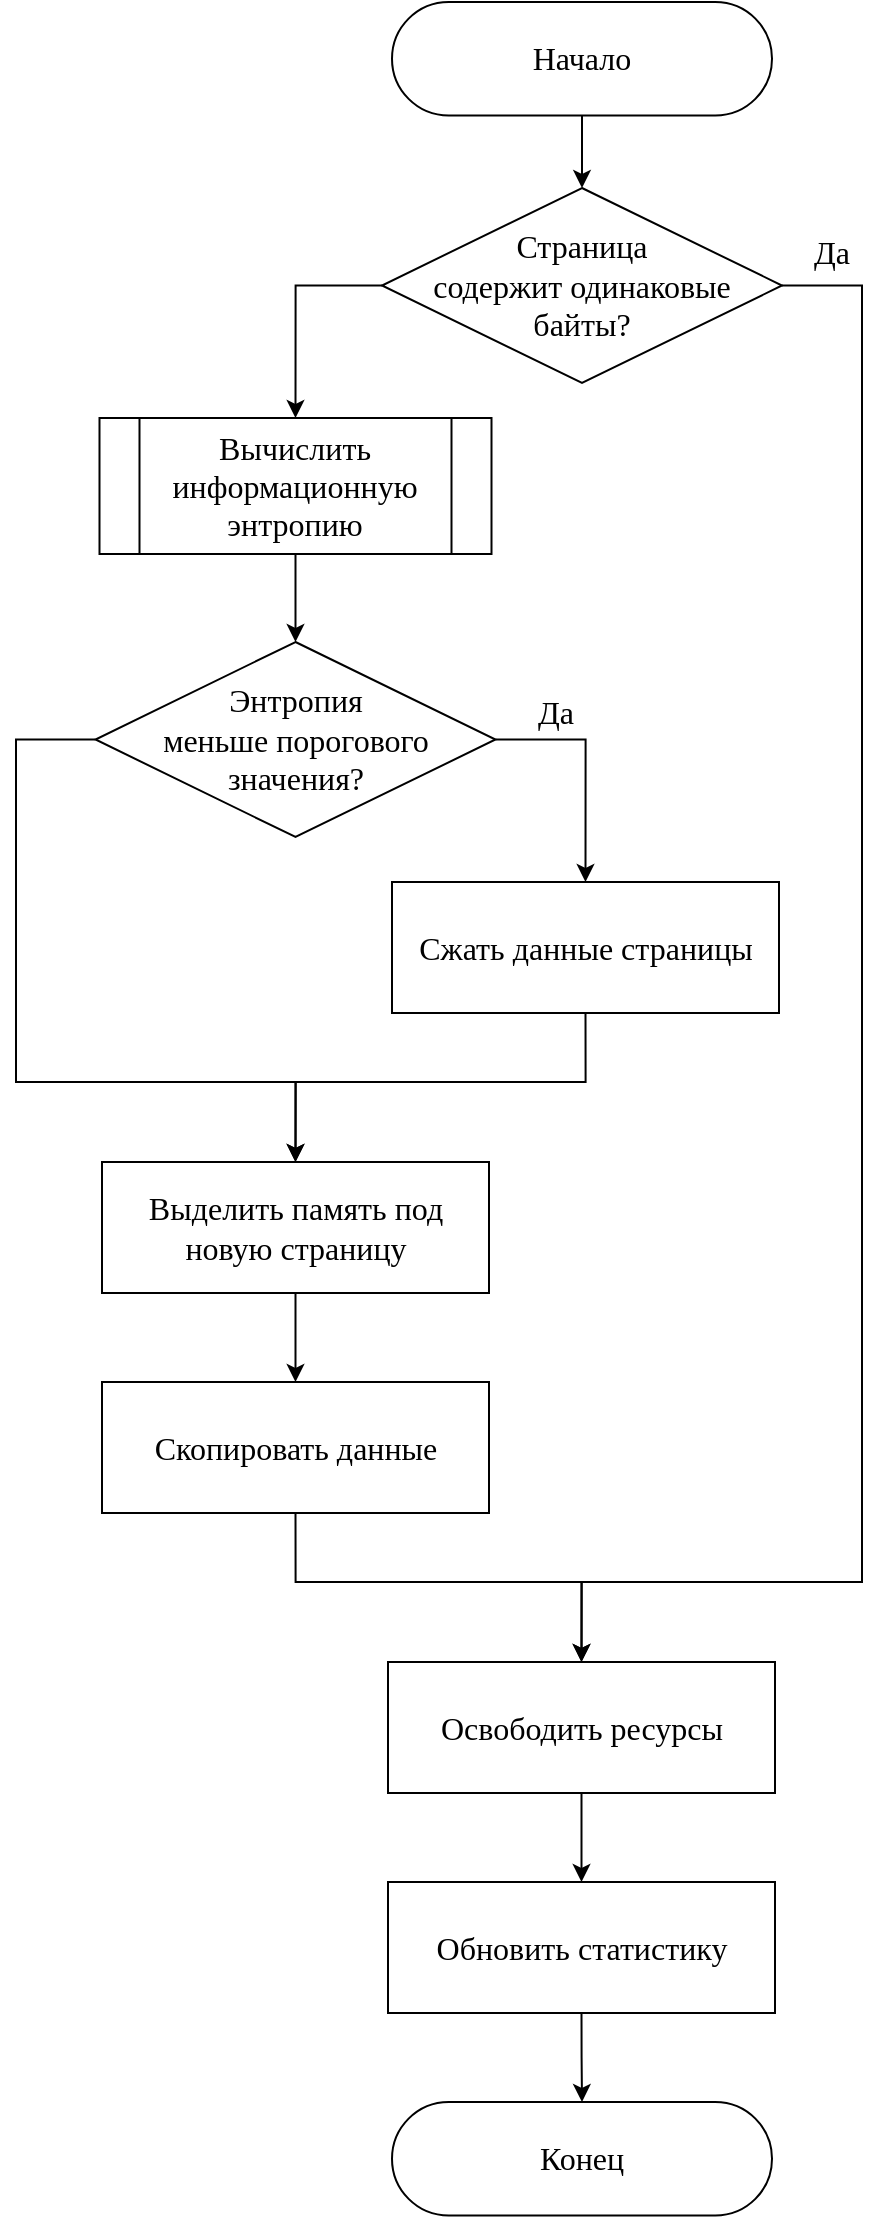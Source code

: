 <mxfile version="21.3.7" type="device">
  <diagram name="Страница 1" id="drbgNIhRsIZfvvH7Flp7">
    <mxGraphModel dx="978" dy="591" grid="1" gridSize="10" guides="1" tooltips="1" connect="1" arrows="1" fold="1" page="1" pageScale="1" pageWidth="500" pageHeight="1150" math="1" shadow="0">
      <root>
        <mxCell id="0" />
        <mxCell id="1" parent="0" />
        <mxCell id="Bq6Qj0JvVO3T5PzDjr1r-33" style="edgeStyle=orthogonalEdgeStyle;rounded=0;orthogonalLoop=1;jettySize=auto;html=1;exitX=0.5;exitY=1;exitDx=0;exitDy=0;entryX=0.5;entryY=0;entryDx=0;entryDy=0;" parent="1" source="Bq6Qj0JvVO3T5PzDjr1r-2" target="Bq6Qj0JvVO3T5PzDjr1r-25" edge="1">
          <mxGeometry relative="1" as="geometry" />
        </mxCell>
        <mxCell id="Bq6Qj0JvVO3T5PzDjr1r-2" value="&lt;font style=&quot;font-size: 16px;&quot;&gt;Начало&lt;/font&gt;" style="rounded=1;whiteSpace=wrap;html=1;arcSize=50;fontSize=14;fontFamily=Times New Roman;" parent="1" vertex="1">
          <mxGeometry x="219" y="22" width="190" height="56.75" as="geometry" />
        </mxCell>
        <mxCell id="Bq6Qj0JvVO3T5PzDjr1r-18" value="&lt;font style=&quot;font-size: 16px;&quot;&gt;Конец&lt;/font&gt;" style="rounded=1;whiteSpace=wrap;html=1;arcSize=50;fontSize=14;fontFamily=Times New Roman;" parent="1" vertex="1">
          <mxGeometry x="219" y="1072" width="190" height="56.75" as="geometry" />
        </mxCell>
        <mxCell id="Bq6Qj0JvVO3T5PzDjr1r-44" style="edgeStyle=orthogonalEdgeStyle;rounded=0;orthogonalLoop=1;jettySize=auto;html=1;exitX=1;exitY=0.5;exitDx=0;exitDy=0;entryX=0.5;entryY=0;entryDx=0;entryDy=0;" parent="1" source="Bq6Qj0JvVO3T5PzDjr1r-25" target="Bq6Qj0JvVO3T5PzDjr1r-26" edge="1">
          <mxGeometry relative="1" as="geometry">
            <mxPoint x="312" y="832" as="targetPoint" />
            <Array as="points">
              <mxPoint x="454" y="164" />
              <mxPoint x="454" y="812" />
              <mxPoint x="314" y="812" />
            </Array>
          </mxGeometry>
        </mxCell>
        <mxCell id="PEugQGqrIHdJBbAijHdi-2" style="edgeStyle=orthogonalEdgeStyle;rounded=0;orthogonalLoop=1;jettySize=auto;html=1;exitX=0;exitY=0.5;exitDx=0;exitDy=0;entryX=0.5;entryY=0;entryDx=0;entryDy=0;" parent="1" source="Bq6Qj0JvVO3T5PzDjr1r-25" target="PEugQGqrIHdJBbAijHdi-1" edge="1">
          <mxGeometry relative="1" as="geometry" />
        </mxCell>
        <mxCell id="Bq6Qj0JvVO3T5PzDjr1r-25" value="&lt;font style=&quot;font-size: 16px;&quot;&gt;Страница &lt;br&gt;содержит одинаковые байты?&lt;/font&gt;" style="rhombus;whiteSpace=wrap;html=1;fontSize=14;fontFamily=Times New Roman;" parent="1" vertex="1">
          <mxGeometry x="214" y="115" width="200" height="97.5" as="geometry" />
        </mxCell>
        <mxCell id="Bq6Qj0JvVO3T5PzDjr1r-34" style="edgeStyle=orthogonalEdgeStyle;rounded=0;orthogonalLoop=1;jettySize=auto;html=1;exitX=0.5;exitY=1;exitDx=0;exitDy=0;entryX=0.5;entryY=0;entryDx=0;entryDy=0;" parent="1" source="Bq6Qj0JvVO3T5PzDjr1r-26" target="Bq6Qj0JvVO3T5PzDjr1r-27" edge="1">
          <mxGeometry relative="1" as="geometry" />
        </mxCell>
        <mxCell id="Bq6Qj0JvVO3T5PzDjr1r-26" value="&lt;span style=&quot;font-size: 16px;&quot;&gt;Освободить ресурсы&lt;/span&gt;" style="shape=process;whiteSpace=wrap;html=1;backgroundOutline=1;fontSize=14;size=0;fontFamily=Times New Roman;" parent="1" vertex="1">
          <mxGeometry x="217" y="852" width="193.5" height="65.5" as="geometry" />
        </mxCell>
        <mxCell id="Bq6Qj0JvVO3T5PzDjr1r-48" style="edgeStyle=orthogonalEdgeStyle;rounded=0;orthogonalLoop=1;jettySize=auto;html=1;exitX=0.5;exitY=1;exitDx=0;exitDy=0;entryX=0.5;entryY=0;entryDx=0;entryDy=0;" parent="1" source="Bq6Qj0JvVO3T5PzDjr1r-27" target="Bq6Qj0JvVO3T5PzDjr1r-18" edge="1">
          <mxGeometry relative="1" as="geometry" />
        </mxCell>
        <mxCell id="Bq6Qj0JvVO3T5PzDjr1r-27" value="&lt;span style=&quot;font-size: 16px;&quot;&gt;Обновить статистику&lt;/span&gt;" style="shape=process;whiteSpace=wrap;html=1;backgroundOutline=1;fontSize=14;size=0;fontFamily=Times New Roman;" parent="1" vertex="1">
          <mxGeometry x="217" y="962" width="193.5" height="65.5" as="geometry" />
        </mxCell>
        <mxCell id="Bq6Qj0JvVO3T5PzDjr1r-45" style="edgeStyle=orthogonalEdgeStyle;rounded=0;orthogonalLoop=1;jettySize=auto;html=1;exitX=0.5;exitY=1;exitDx=0;exitDy=0;entryX=0.5;entryY=0;entryDx=0;entryDy=0;" parent="1" source="Bq6Qj0JvVO3T5PzDjr1r-28" target="Bq6Qj0JvVO3T5PzDjr1r-26" edge="1">
          <mxGeometry relative="1" as="geometry">
            <Array as="points">
              <mxPoint x="171" y="812" />
              <mxPoint x="314" y="812" />
            </Array>
          </mxGeometry>
        </mxCell>
        <mxCell id="Bq6Qj0JvVO3T5PzDjr1r-28" value="&lt;span style=&quot;font-size: 16px;&quot;&gt;Скопировать данные&lt;/span&gt;" style="shape=process;whiteSpace=wrap;html=1;backgroundOutline=1;fontSize=14;size=0;fontFamily=Times New Roman;" parent="1" vertex="1">
          <mxGeometry x="74" y="712" width="193.5" height="65.5" as="geometry" />
        </mxCell>
        <mxCell id="Bq6Qj0JvVO3T5PzDjr1r-43" style="edgeStyle=orthogonalEdgeStyle;rounded=0;orthogonalLoop=1;jettySize=auto;html=1;exitX=0.5;exitY=1;exitDx=0;exitDy=0;entryX=0.5;entryY=0;entryDx=0;entryDy=0;" parent="1" source="Bq6Qj0JvVO3T5PzDjr1r-29" target="Bq6Qj0JvVO3T5PzDjr1r-28" edge="1">
          <mxGeometry relative="1" as="geometry" />
        </mxCell>
        <mxCell id="Bq6Qj0JvVO3T5PzDjr1r-29" value="&lt;span style=&quot;font-size: 16px;&quot;&gt;Выделить память под новую страницу&lt;/span&gt;" style="shape=process;whiteSpace=wrap;html=1;backgroundOutline=1;fontSize=14;size=0;fontFamily=Times New Roman;" parent="1" vertex="1">
          <mxGeometry x="74" y="602" width="193.5" height="65.5" as="geometry" />
        </mxCell>
        <mxCell id="Bq6Qj0JvVO3T5PzDjr1r-39" style="edgeStyle=orthogonalEdgeStyle;rounded=0;orthogonalLoop=1;jettySize=auto;html=1;exitX=0.5;exitY=1;exitDx=0;exitDy=0;entryX=0.5;entryY=0;entryDx=0;entryDy=0;" parent="1" source="Bq6Qj0JvVO3T5PzDjr1r-31" target="Bq6Qj0JvVO3T5PzDjr1r-29" edge="1">
          <mxGeometry relative="1" as="geometry">
            <Array as="points">
              <mxPoint x="316" y="562" />
              <mxPoint x="171" y="562" />
            </Array>
          </mxGeometry>
        </mxCell>
        <mxCell id="Bq6Qj0JvVO3T5PzDjr1r-31" value="&lt;span style=&quot;font-size: 16px;&quot;&gt;Сжать данные страницы&lt;/span&gt;" style="shape=process;whiteSpace=wrap;html=1;backgroundOutline=1;fontSize=14;size=0;fontFamily=Times New Roman;" parent="1" vertex="1">
          <mxGeometry x="219" y="462" width="193.5" height="65.5" as="geometry" />
        </mxCell>
        <mxCell id="Bq6Qj0JvVO3T5PzDjr1r-37" style="edgeStyle=orthogonalEdgeStyle;rounded=0;orthogonalLoop=1;jettySize=auto;html=1;exitX=1;exitY=0.5;exitDx=0;exitDy=0;entryX=0.5;entryY=0;entryDx=0;entryDy=0;" parent="1" source="Bq6Qj0JvVO3T5PzDjr1r-32" target="Bq6Qj0JvVO3T5PzDjr1r-31" edge="1">
          <mxGeometry relative="1" as="geometry" />
        </mxCell>
        <mxCell id="Bq6Qj0JvVO3T5PzDjr1r-38" style="edgeStyle=orthogonalEdgeStyle;rounded=0;orthogonalLoop=1;jettySize=auto;html=1;exitX=0;exitY=0.5;exitDx=0;exitDy=0;entryX=0.5;entryY=0;entryDx=0;entryDy=0;" parent="1" source="Bq6Qj0JvVO3T5PzDjr1r-32" target="Bq6Qj0JvVO3T5PzDjr1r-29" edge="1">
          <mxGeometry relative="1" as="geometry">
            <mxPoint x="134" y="542" as="targetPoint" />
            <Array as="points">
              <mxPoint x="31" y="391" />
              <mxPoint x="31" y="562" />
              <mxPoint x="171" y="562" />
            </Array>
          </mxGeometry>
        </mxCell>
        <mxCell id="Bq6Qj0JvVO3T5PzDjr1r-32" value="&lt;span style=&quot;font-size: 16px;&quot;&gt;Энтропия&lt;br&gt;меньше порогового значения?&lt;/span&gt;" style="rhombus;whiteSpace=wrap;html=1;fontSize=14;fontFamily=Times New Roman;" parent="1" vertex="1">
          <mxGeometry x="70.75" y="342" width="200" height="97.5" as="geometry" />
        </mxCell>
        <mxCell id="Bq6Qj0JvVO3T5PzDjr1r-46" value="Да" style="text;html=1;strokeColor=none;fillColor=none;align=center;verticalAlign=middle;whiteSpace=wrap;rounded=0;fontFamily=Times New Roman;fontSize=16;" parent="1" vertex="1">
          <mxGeometry x="409" y="132" width="60" height="30" as="geometry" />
        </mxCell>
        <mxCell id="Bq6Qj0JvVO3T5PzDjr1r-47" value="Да" style="text;html=1;strokeColor=none;fillColor=none;align=center;verticalAlign=middle;whiteSpace=wrap;rounded=0;fontFamily=Times New Roman;fontSize=16;" parent="1" vertex="1">
          <mxGeometry x="270.75" y="362" width="60" height="30" as="geometry" />
        </mxCell>
        <mxCell id="20fM4jC_uiivygezUQfM-1" style="edgeStyle=orthogonalEdgeStyle;rounded=0;orthogonalLoop=1;jettySize=auto;html=1;exitX=0.5;exitY=1;exitDx=0;exitDy=0;entryX=0.5;entryY=0;entryDx=0;entryDy=0;" edge="1" parent="1" source="PEugQGqrIHdJBbAijHdi-1" target="Bq6Qj0JvVO3T5PzDjr1r-32">
          <mxGeometry relative="1" as="geometry" />
        </mxCell>
        <mxCell id="PEugQGqrIHdJBbAijHdi-1" value="Вычислить информационную энтропию" style="shape=process;whiteSpace=wrap;html=1;backgroundOutline=1;fontFamily=Times New Roman;fontSize=16;" parent="1" vertex="1">
          <mxGeometry x="72.75" y="230" width="196" height="68" as="geometry" />
        </mxCell>
      </root>
    </mxGraphModel>
  </diagram>
</mxfile>
